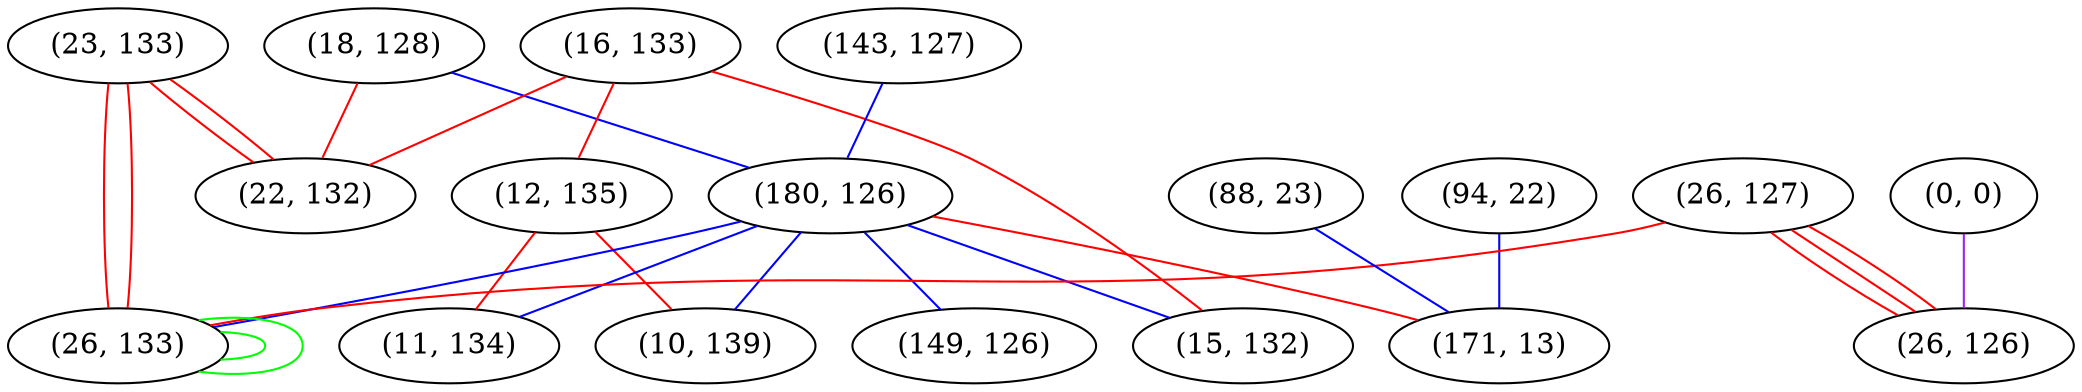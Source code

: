 graph "" {
"(18, 128)";
"(23, 133)";
"(16, 133)";
"(12, 135)";
"(143, 127)";
"(180, 126)";
"(0, 0)";
"(94, 22)";
"(26, 127)";
"(22, 132)";
"(26, 133)";
"(26, 126)";
"(88, 23)";
"(149, 126)";
"(15, 132)";
"(10, 139)";
"(11, 134)";
"(171, 13)";
"(18, 128)" -- "(22, 132)"  [color=red, key=0, weight=1];
"(18, 128)" -- "(180, 126)"  [color=blue, key=0, weight=3];
"(23, 133)" -- "(22, 132)"  [color=red, key=0, weight=1];
"(23, 133)" -- "(22, 132)"  [color=red, key=1, weight=1];
"(23, 133)" -- "(26, 133)"  [color=red, key=0, weight=1];
"(23, 133)" -- "(26, 133)"  [color=red, key=1, weight=1];
"(16, 133)" -- "(15, 132)"  [color=red, key=0, weight=1];
"(16, 133)" -- "(22, 132)"  [color=red, key=0, weight=1];
"(16, 133)" -- "(12, 135)"  [color=red, key=0, weight=1];
"(12, 135)" -- "(10, 139)"  [color=red, key=0, weight=1];
"(12, 135)" -- "(11, 134)"  [color=red, key=0, weight=1];
"(143, 127)" -- "(180, 126)"  [color=blue, key=0, weight=3];
"(180, 126)" -- "(10, 139)"  [color=blue, key=0, weight=3];
"(180, 126)" -- "(149, 126)"  [color=blue, key=0, weight=3];
"(180, 126)" -- "(26, 133)"  [color=blue, key=0, weight=3];
"(180, 126)" -- "(15, 132)"  [color=blue, key=0, weight=3];
"(180, 126)" -- "(11, 134)"  [color=blue, key=0, weight=3];
"(180, 126)" -- "(171, 13)"  [color=red, key=0, weight=1];
"(0, 0)" -- "(26, 126)"  [color=purple, key=0, weight=4];
"(94, 22)" -- "(171, 13)"  [color=blue, key=0, weight=3];
"(26, 127)" -- "(26, 133)"  [color=red, key=0, weight=1];
"(26, 127)" -- "(26, 126)"  [color=red, key=0, weight=1];
"(26, 127)" -- "(26, 126)"  [color=red, key=1, weight=1];
"(26, 127)" -- "(26, 126)"  [color=red, key=2, weight=1];
"(26, 133)" -- "(26, 133)"  [color=green, key=0, weight=2];
"(26, 133)" -- "(26, 133)"  [color=green, key=1, weight=2];
"(88, 23)" -- "(171, 13)"  [color=blue, key=0, weight=3];
}
